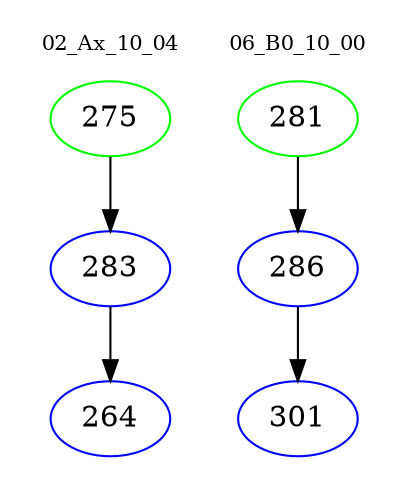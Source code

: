 digraph{
subgraph cluster_0 {
color = white
label = "02_Ax_10_04";
fontsize=10;
T0_275 [label="275", color="green"]
T0_275 -> T0_283 [color="black"]
T0_283 [label="283", color="blue"]
T0_283 -> T0_264 [color="black"]
T0_264 [label="264", color="blue"]
}
subgraph cluster_1 {
color = white
label = "06_B0_10_00";
fontsize=10;
T1_281 [label="281", color="green"]
T1_281 -> T1_286 [color="black"]
T1_286 [label="286", color="blue"]
T1_286 -> T1_301 [color="black"]
T1_301 [label="301", color="blue"]
}
}
